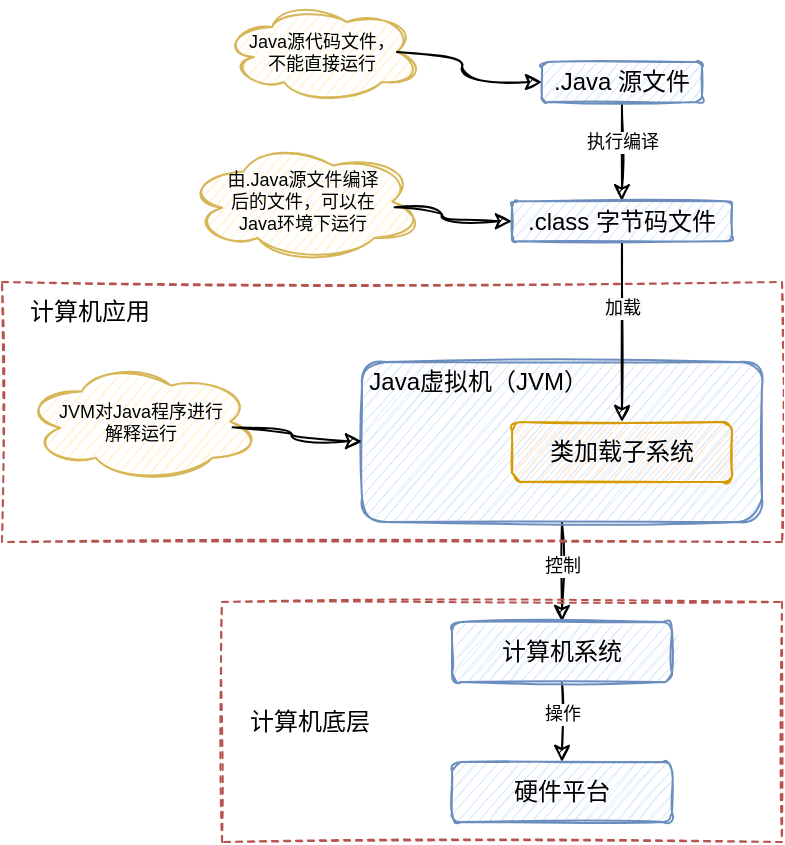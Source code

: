 <mxfile version="15.4.0" type="device"><diagram id="GGeYONFlEaHc2xxAlhTj" name="第 1 页"><mxGraphModel dx="1301" dy="767" grid="1" gridSize="10" guides="1" tooltips="1" connect="1" arrows="1" fold="1" page="1" pageScale="1" pageWidth="320" pageHeight="200" background="#FFFFFF" math="0" shadow="0"><root><mxCell id="0"/><mxCell id="1" parent="0"/><mxCell id="VOpG6gh-OYzrzpVDBI_q-25" value="" style="edgeStyle=orthogonalEdgeStyle;rounded=0;sketch=1;orthogonalLoop=1;jettySize=auto;html=1;fontSize=9;fontColor=default;" edge="1" parent="1" source="VOpG6gh-OYzrzpVDBI_q-18" target="VOpG6gh-OYzrzpVDBI_q-24"><mxGeometry relative="1" as="geometry"/></mxCell><mxCell id="VOpG6gh-OYzrzpVDBI_q-27" value="控制" style="edgeLabel;html=1;align=center;verticalAlign=middle;resizable=0;points=[];fontSize=9;fontColor=default;" vertex="1" connectable="0" parent="VOpG6gh-OYzrzpVDBI_q-25"><mxGeometry x="-0.314" relative="1" as="geometry"><mxPoint y="5" as="offset"/></mxGeometry></mxCell><mxCell id="VOpG6gh-OYzrzpVDBI_q-18" value="Java虚拟机（JVM）" style="whiteSpace=wrap;html=1;rounded=1;shadow=0;strokeColor=#6c8ebf;fillColor=#dae8fc;glass=0;sketch=1;fillStyle=auto;labelPosition=left;verticalLabelPosition=top;align=right;verticalAlign=bottom;spacingBottom=-19;spacingLeft=0;spacingRight=-115;" vertex="1" parent="1"><mxGeometry x="70" width="200" height="80" as="geometry"/></mxCell><mxCell id="VOpG6gh-OYzrzpVDBI_q-13" value="" style="edgeStyle=orthogonalEdgeStyle;rounded=0;sketch=1;orthogonalLoop=1;jettySize=auto;html=1;fontSize=9;fontColor=default;" edge="1" parent="1" source="VOpG6gh-OYzrzpVDBI_q-1" target="VOpG6gh-OYzrzpVDBI_q-12"><mxGeometry relative="1" as="geometry"/></mxCell><mxCell id="VOpG6gh-OYzrzpVDBI_q-14" value="执行编译" style="edgeLabel;html=1;align=center;verticalAlign=middle;resizable=0;points=[];fontSize=9;fontColor=default;" vertex="1" connectable="0" parent="VOpG6gh-OYzrzpVDBI_q-13"><mxGeometry x="-0.292" y="1" relative="1" as="geometry"><mxPoint x="-1" y="2" as="offset"/></mxGeometry></mxCell><mxCell id="VOpG6gh-OYzrzpVDBI_q-1" value=".Java 源文件" style="whiteSpace=wrap;html=1;sketch=1;rounded=1;shadow=0;glass=0;fillColor=#dae8fc;strokeColor=#6c8ebf;fillStyle=auto;" vertex="1" parent="1"><mxGeometry x="160" y="-150" width="80" height="20" as="geometry"/></mxCell><mxCell id="VOpG6gh-OYzrzpVDBI_q-6" value="Java源代码文件，&lt;br style=&quot;font-size: 9px;&quot;&gt;不能直接运行" style="ellipse;shape=cloud;whiteSpace=wrap;html=1;fontSize=9;shadow=0;sketch=1;rounded=1;fillColor=#fff2cc;strokeColor=#d6b656;labelBackgroundColor=none;labelBorderColor=none;fontColor=default;horizontal=1;fontStyle=0;" vertex="1" parent="1"><mxGeometry y="-180" width="100" height="50" as="geometry"/></mxCell><mxCell id="VOpG6gh-OYzrzpVDBI_q-8" value="" style="curved=1;endArrow=classic;html=1;rounded=0;sketch=1;fontSize=9;fontColor=default;edgeStyle=orthogonalEdgeStyle;exitX=0.875;exitY=0.5;exitDx=0;exitDy=0;exitPerimeter=0;" edge="1" parent="1" source="VOpG6gh-OYzrzpVDBI_q-6"><mxGeometry width="50" height="50" relative="1" as="geometry"><mxPoint x="79" y="-170" as="sourcePoint"/><mxPoint x="160" y="-140" as="targetPoint"/><Array as="points"><mxPoint x="120" y="-155"/><mxPoint x="120" y="-140"/></Array></mxGeometry></mxCell><mxCell id="VOpG6gh-OYzrzpVDBI_q-19" value="" style="edgeStyle=orthogonalEdgeStyle;rounded=0;sketch=1;orthogonalLoop=1;jettySize=auto;html=1;fontSize=9;fontColor=default;entryX=0.5;entryY=0;entryDx=0;entryDy=0;" edge="1" parent="1" source="VOpG6gh-OYzrzpVDBI_q-12" target="VOpG6gh-OYzrzpVDBI_q-23"><mxGeometry relative="1" as="geometry"/></mxCell><mxCell id="VOpG6gh-OYzrzpVDBI_q-21" value="&lt;span style=&quot;background-color: rgb(248 , 249 , 250)&quot;&gt;加载&lt;/span&gt;" style="edgeLabel;html=1;align=center;verticalAlign=middle;resizable=0;points=[];fontSize=9;fontColor=default;" vertex="1" connectable="0" parent="VOpG6gh-OYzrzpVDBI_q-19"><mxGeometry x="-0.256" relative="1" as="geometry"><mxPoint as="offset"/></mxGeometry></mxCell><mxCell id="VOpG6gh-OYzrzpVDBI_q-12" value=".class 字节码文件" style="whiteSpace=wrap;html=1;sketch=1;rounded=1;shadow=0;glass=0;fillColor=#dae8fc;strokeColor=#6c8ebf;fillStyle=auto;" vertex="1" parent="1"><mxGeometry x="145" y="-80.33" width="110" height="20" as="geometry"/></mxCell><mxCell id="VOpG6gh-OYzrzpVDBI_q-15" value="由.Java源文件编译&lt;br&gt;后的文件，可以在&lt;br&gt;Java环境下运行" style="ellipse;shape=cloud;whiteSpace=wrap;html=1;rounded=1;shadow=0;strokeColor=#d6b656;fillColor=#fff2cc;glass=0;sketch=1;fillStyle=auto;fontSize=9;" vertex="1" parent="1"><mxGeometry x="-19" y="-110.33" width="119" height="60.33" as="geometry"/></mxCell><mxCell id="VOpG6gh-OYzrzpVDBI_q-17" value="" style="curved=1;endArrow=classic;html=1;rounded=0;edgeStyle=orthogonalEdgeStyle;sketch=1;fontSize=9;fontColor=default;exitX=0.885;exitY=0.547;exitDx=0;exitDy=0;exitPerimeter=0;entryX=0;entryY=0.5;entryDx=0;entryDy=0;" edge="1" parent="1" source="VOpG6gh-OYzrzpVDBI_q-15" target="VOpG6gh-OYzrzpVDBI_q-12"><mxGeometry width="50" height="50" relative="1" as="geometry"><mxPoint x="90" y="-40" as="sourcePoint"/><mxPoint x="140" y="-90" as="targetPoint"/><Array as="points"><mxPoint x="110" y="-77"/><mxPoint x="110" y="-70"/></Array></mxGeometry></mxCell><mxCell id="VOpG6gh-OYzrzpVDBI_q-23" value="类加载子系统" style="whiteSpace=wrap;html=1;rounded=1;shadow=0;strokeColor=#d79b00;fillColor=#ffe6cc;glass=0;sketch=1;fillStyle=auto;labelPosition=center;verticalLabelPosition=middle;align=center;verticalAlign=middle;spacingBottom=0;" vertex="1" parent="1"><mxGeometry x="145" y="30" width="110" height="30" as="geometry"/></mxCell><mxCell id="VOpG6gh-OYzrzpVDBI_q-29" value="" style="edgeStyle=orthogonalEdgeStyle;rounded=0;sketch=1;orthogonalLoop=1;jettySize=auto;html=1;fontSize=9;fontColor=default;" edge="1" parent="1" source="VOpG6gh-OYzrzpVDBI_q-24" target="VOpG6gh-OYzrzpVDBI_q-28"><mxGeometry relative="1" as="geometry"/></mxCell><mxCell id="VOpG6gh-OYzrzpVDBI_q-30" value="操作" style="edgeLabel;html=1;align=center;verticalAlign=middle;resizable=0;points=[];fontSize=9;fontColor=default;" vertex="1" connectable="0" parent="VOpG6gh-OYzrzpVDBI_q-29"><mxGeometry x="-0.324" y="1" relative="1" as="geometry"><mxPoint x="-1" y="2" as="offset"/></mxGeometry></mxCell><mxCell id="VOpG6gh-OYzrzpVDBI_q-24" value="计算机系统" style="whiteSpace=wrap;html=1;rounded=1;shadow=0;strokeColor=#6c8ebf;fillColor=#dae8fc;glass=0;sketch=1;fillStyle=auto;labelPosition=center;verticalLabelPosition=middle;align=center;verticalAlign=middle;spacingBottom=0;spacingLeft=0;spacingRight=0;" vertex="1" parent="1"><mxGeometry x="115" y="130" width="110" height="30" as="geometry"/></mxCell><mxCell id="VOpG6gh-OYzrzpVDBI_q-28" value="硬件平台" style="whiteSpace=wrap;html=1;rounded=1;shadow=0;strokeColor=#6c8ebf;fillColor=#dae8fc;glass=0;sketch=1;fillStyle=auto;labelPosition=center;verticalLabelPosition=middle;align=center;verticalAlign=middle;spacingBottom=0;spacingLeft=0;spacingRight=0;" vertex="1" parent="1"><mxGeometry x="115" y="200" width="110" height="30" as="geometry"/></mxCell><mxCell id="VOpG6gh-OYzrzpVDBI_q-31" value="JVM对Java程序进行&lt;br&gt;解释运行" style="ellipse;shape=cloud;whiteSpace=wrap;html=1;rounded=1;shadow=0;strokeColor=#d6b656;fillColor=#fff2cc;glass=0;sketch=1;fillStyle=auto;fontSize=9;" vertex="1" parent="1"><mxGeometry x="-100" y="-0.33" width="119" height="60.33" as="geometry"/></mxCell><mxCell id="VOpG6gh-OYzrzpVDBI_q-32" value="" style="curved=1;endArrow=classic;html=1;rounded=0;edgeStyle=orthogonalEdgeStyle;sketch=1;fontSize=9;fontColor=default;exitX=0.885;exitY=0.547;exitDx=0;exitDy=0;exitPerimeter=0;entryX=0;entryY=0.5;entryDx=0;entryDy=0;" edge="1" parent="1" source="VOpG6gh-OYzrzpVDBI_q-31"><mxGeometry width="50" height="50" relative="1" as="geometry"><mxPoint x="15" y="70" as="sourcePoint"/><mxPoint x="70.0" y="39.67" as="targetPoint"/><Array as="points"><mxPoint x="35" y="33"/><mxPoint x="35" y="40"/></Array></mxGeometry></mxCell><mxCell id="VOpG6gh-OYzrzpVDBI_q-34" value="计算机底层" style="rounded=0;whiteSpace=wrap;html=1;shadow=0;glass=0;labelBackgroundColor=none;sketch=1;fontSize=12;gradientDirection=south;fillColor=none;strokeWidth=1;dashed=1;strokeColor=#b85450;labelPosition=left;verticalLabelPosition=middle;align=right;verticalAlign=middle;spacingRight=-76;" vertex="1" parent="1"><mxGeometry y="120" width="280" height="120" as="geometry"/></mxCell><mxCell id="VOpG6gh-OYzrzpVDBI_q-35" value="计算机应用" style="rounded=0;whiteSpace=wrap;html=1;shadow=0;glass=0;labelBackgroundColor=none;sketch=1;fontSize=12;gradientDirection=south;fillColor=none;strokeWidth=1;dashed=1;strokeColor=#b85450;labelPosition=left;verticalLabelPosition=top;align=right;verticalAlign=bottom;spacingRight=-76;spacingLeft=0;spacingBottom=-24;" vertex="1" parent="1"><mxGeometry x="-110" y="-40" width="390" height="130" as="geometry"/></mxCell><mxCell id="VOpG6gh-OYzrzpVDBI_q-36" style="edgeStyle=orthogonalEdgeStyle;rounded=0;sketch=1;orthogonalLoop=1;jettySize=auto;html=1;exitX=0.5;exitY=1;exitDx=0;exitDy=0;fontSize=12;fontColor=default;" edge="1" parent="1" source="VOpG6gh-OYzrzpVDBI_q-35" target="VOpG6gh-OYzrzpVDBI_q-35"><mxGeometry relative="1" as="geometry"/></mxCell></root></mxGraphModel></diagram></mxfile>